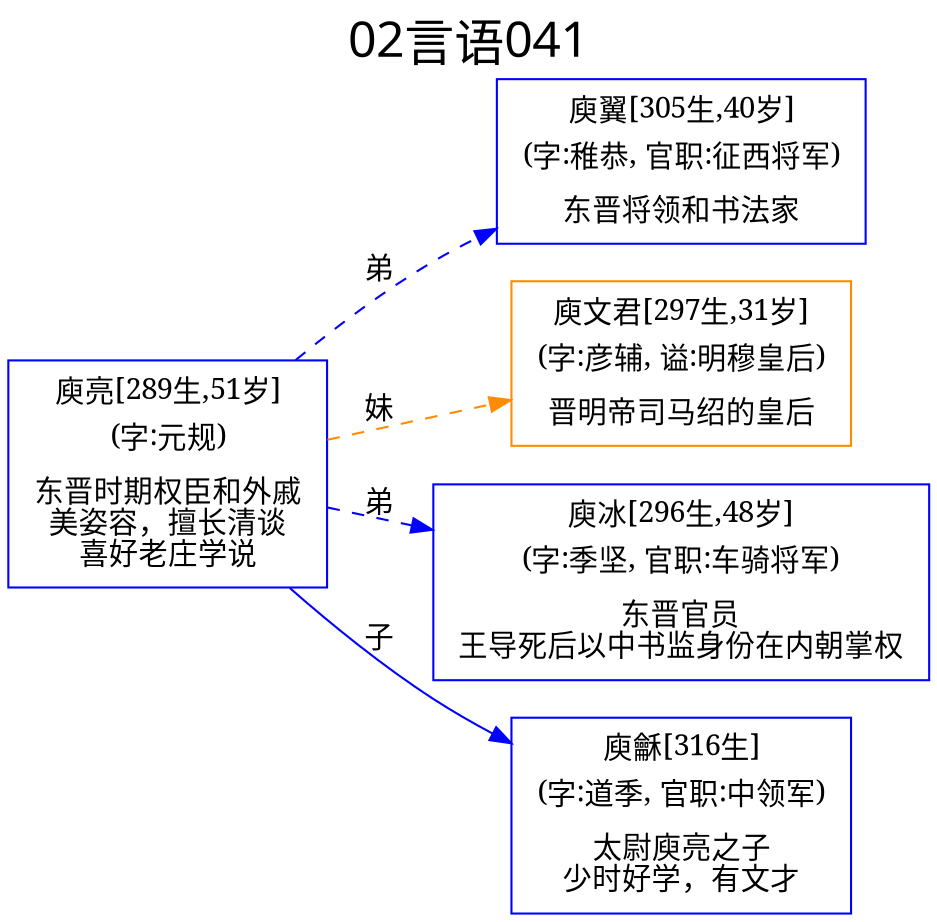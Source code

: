 
digraph
{
	rankdir = "LR";
	ranksep = 0.5;
	label = "02言语041";
	labelloc = "t";
	fontsize = "24";
	fontname = "SimHei";

	graph [style="filled", color="lightgrey"];
	node [fontname="SimSun"];
	edge [fontname="SimSun"];

	庾亮 [shape="box", color="blue", label=<<table border="0" cellborder="0"><tr><td>庾亮[289生,51岁]</td></tr><tr><td>(字:元规)</td></tr><tr><td></td></tr><tr><td>东晋时期权臣和外戚<br/>美姿容，擅长清谈<br/>喜好老庄学说<br/></td></tr></table>>];
	庾翼 [shape="box", color="blue", label=<<table border="0" cellborder="0"><tr><td>庾翼[305生,40岁]</td></tr><tr><td>(字:稚恭, 官职:征西将军)</td></tr><tr><td></td></tr><tr><td>东晋将领和书法家<br/></td></tr></table>>];
	庾文君 [shape="box", color="darkorange", label=<<table border="0" cellborder="0"><tr><td>庾文君[297生,31岁]</td></tr><tr><td>(字:彦辅, 谥:明穆皇后)</td></tr><tr><td></td></tr><tr><td>晋明帝司马绍的皇后<br/></td></tr></table>>];
	庾冰 [shape="box", color="blue", label=<<table border="0" cellborder="0"><tr><td>庾冰[296生,48岁]</td></tr><tr><td>(字:季坚, 官职:车骑将军)</td></tr><tr><td></td></tr><tr><td>东晋官员<br/>王导死后以中书监身份在内朝掌权<br/></td></tr></table>>];
	庾龢 [shape="box", color="blue", label=<<table border="0" cellborder="0"><tr><td>庾龢[316生]</td></tr><tr><td>(字:道季, 官职:中领军)</td></tr><tr><td></td></tr><tr><td>太尉庾亮之子<br/>少时好学，有文才<br/></td></tr></table>>];

	庾亮 -> 庾龢 [label="子", style=solid, color="blue"];
	庾亮 -> 庾冰 [label="弟", style=dashed, color="blue"];
	庾亮 -> 庾文君 [label="妹", style=dashed, color="darkorange"];
	庾亮 -> 庾翼 [label="弟", style=dashed, color="blue"];


}
